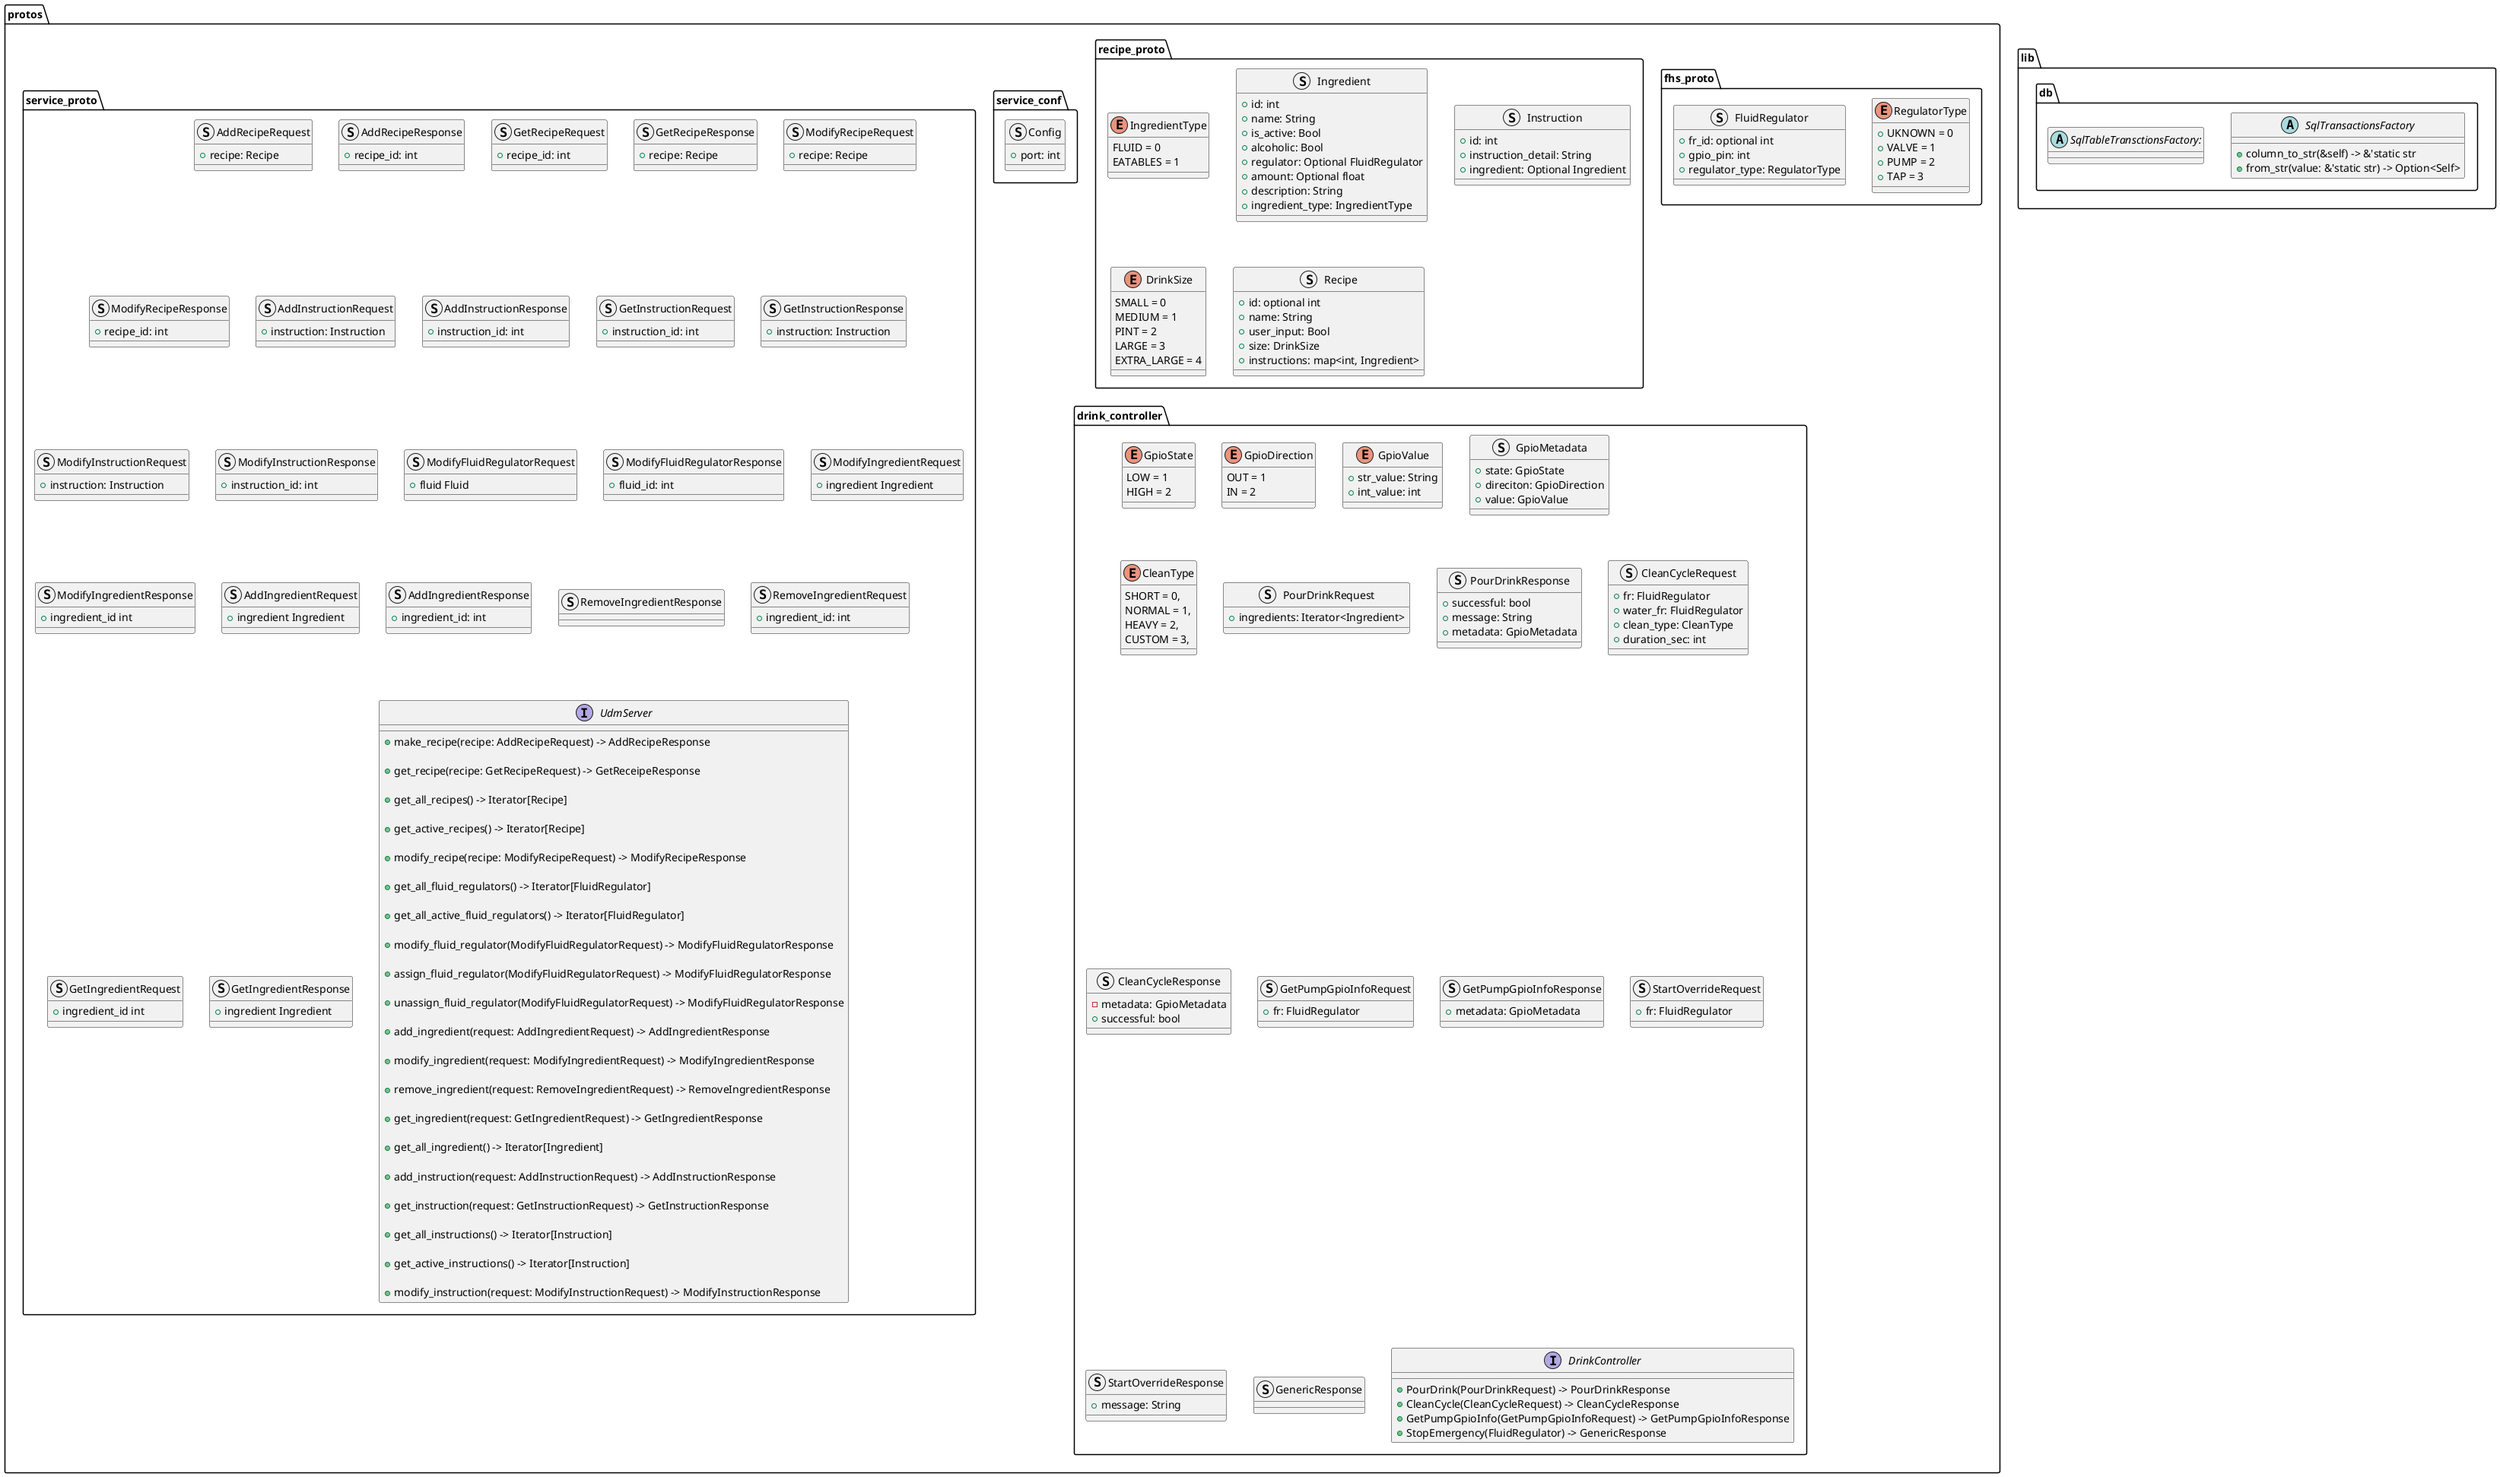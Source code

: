 @startuml
package lib {
  package db {
    abstract class SqlTransactionsFactory {
      + column_to_str(&self) -> &'static str
      + from_str(value: &'static str) -> Option<Self>
    }
    abstract class SqlTableTransctionsFactory: 
  }
}
package protos {
  package fhs_proto {
    enum RegulatorType {
      + UKNOWN = 0
      + VALVE = 1
      + PUMP = 2
      + TAP = 3
    }
    struct FluidRegulator {
      + fr_id: optional int
      + gpio_pin: int
      + regulator_type: RegulatorType
    }
  }
  package recipe_proto {
    enum IngredientType {
      FLUID = 0
      EATABLES = 1
    }
    Struct Ingredient {
      + id: int
      + name: String
      + is_active: Bool
      + alcoholic: Bool
      + regulator: Optional FluidRegulator
      + amount: Optional float
      + description: String
      + ingredient_type: IngredientType
    }
    Struct Instruction {
      + id: int
      + instruction_detail: String
      + ingredient: Optional Ingredient
    }
    Enum DrinkSize {
      SMALL = 0
      MEDIUM = 1
      PINT = 2
      LARGE = 3
      EXTRA_LARGE = 4
    }
    Struct Recipe {
      + id: optional int
      + name: String
      + user_input: Bool
      + size: DrinkSize
      + instructions: map<int, Ingredient>
    }
  }
  package service_conf {
    Struct Config {
      + port: int
    }
  }
  package service_proto {
    Struct AddRecipeRequest {
      + recipe: Recipe
    }
    Struct AddRecipeResponse {
      + recipe_id: int
    }
    Struct GetRecipeRequest {
      + recipe_id: int
    }
    Struct GetRecipeResponse {
      + recipe: Recipe
    }
    Struct ModifyRecipeRequest {
      + recipe: Recipe
    }
    Struct ModifyRecipeResponse {
      + recipe_id: int
    }
    Struct AddInstructionRequest {
      + instruction: Instruction
    }
    Struct AddInstructionResponse {
      + instruction_id: int
    }
    Struct GetInstructionRequest {
      + instruction_id: int
    }
    Struct GetInstructionResponse {
      + instruction: Instruction
    }
    Struct ModifyInstructionRequest {
      + instruction: Instruction
    }
    Struct ModifyInstructionResponse {
      + instruction_id: int
    }
    Struct ModifyFluidRegulatorRequest {
      + fluid Fluid
    }
    Struct ModifyFluidRegulatorResponse {
      + fluid_id: int
    }
    Struct ModifyIngredientRequest {
      + ingredient Ingredient
    }
    Struct ModifyIngredientResponse {
      + ingredient_id int
    }
    Struct AddIngredientRequest {
      + ingredient Ingredient
    }
    Struct AddIngredientResponse {
      + ingredient_id: int
    }
    Struct RemoveIngredientResponse {}
    Struct RemoveIngredientRequest {
      + ingredient_id: int
    }
    Struct GetIngredientRequest {
      + ingredient_id int
    }
    Struct GetIngredientResponse {
      + ingredient Ingredient
    }
    interface UdmServer {
      
      + make_recipe(recipe: AddRecipeRequest) -> AddRecipeResponse
      
      + get_recipe(recipe: GetRecipeRequest) -> GetReceipeResponse
      
      + get_all_recipes() -> Iterator[Recipe]
      
      + get_active_recipes() -> Iterator[Recipe]
      
      + modify_recipe(recipe: ModifyRecipeRequest) -> ModifyRecipeResponse
      
      + get_all_fluid_regulators() -> Iterator[FluidRegulator]
      
      + get_all_active_fluid_regulators() -> Iterator[FluidRegulator]

      + modify_fluid_regulator(ModifyFluidRegulatorRequest) -> ModifyFluidRegulatorResponse

      + assign_fluid_regulator(ModifyFluidRegulatorRequest) -> ModifyFluidRegulatorResponse

      + unassign_fluid_regulator(ModifyFluidRegulatorRequest) -> ModifyFluidRegulatorResponse
      
      + add_ingredient(request: AddIngredientRequest) -> AddIngredientResponse
      
      + modify_ingredient(request: ModifyIngredientRequest) -> ModifyIngredientResponse
      
      + remove_ingredient(request: RemoveIngredientRequest) -> RemoveIngredientResponse
      
      + get_ingredient(request: GetIngredientRequest) -> GetIngredientResponse
      
      + get_all_ingredient() -> Iterator[Ingredient]
      
      + add_instruction(request: AddInstructionRequest) -> AddInstructionResponse

      + get_instruction(request: GetInstructionRequest) -> GetInstructionResponse
      
      + get_all_instructions() -> Iterator[Instruction]
      
      + get_active_instructions() -> Iterator[Instruction]
      
      + modify_instruction(request: ModifyInstructionRequest) -> ModifyInstructionResponse
    }
  }

  package drink_controller {
    enum GpioState {
      LOW = 1
      HIGH = 2
    }
    enum GpioDirection {
      OUT = 1
      IN = 2
    }
    enum GpioValue {
      + str_value: String
      + int_value: int
    }
    struct GpioMetadata {
      + state: GpioState
      + direciton: GpioDirection
      + value: GpioValue
    }
    enum CleanType {
      SHORT = 0,
      NORMAL = 1,
      HEAVY = 2,
      CUSTOM = 3,
    }
    struct PourDrinkRequest {
      + ingredients: Iterator<Ingredient> 
    }
    struct PourDrinkResponse {
      + successful: bool
      + message: String
      + metadata: GpioMetadata 
    }
    struct CleanCycleRequest {
      + fr: FluidRegulator 
      + water_fr: FluidRegulator
      + clean_type: CleanType
      + duration_sec: int
    }
    struct CleanCycleResponse {
      - metadata: GpioMetadata 
      + successful: bool 
    }
    struct GetPumpGpioInfoRequest {
      + fr: FluidRegulator 
    }
    struct GetPumpGpioInfoResponse {
      + metadata: GpioMetadata 
    }
    struct StartOverrideRequest {
      + fr: FluidRegulator
    }
    struct StartOverrideResponse{
      + message: String
    }
    struct GenericResponse {

    }
    interface DrinkController {
      + PourDrink(PourDrinkRequest) -> PourDrinkResponse
      + CleanCycle(CleanCycleRequest) -> CleanCycleResponse
      + GetPumpGpioInfo(GetPumpGpioInfoRequest) -> GetPumpGpioInfoResponse
      + StopEmergency(FluidRegulator) -> GenericResponse
    }
}
}
@enduml